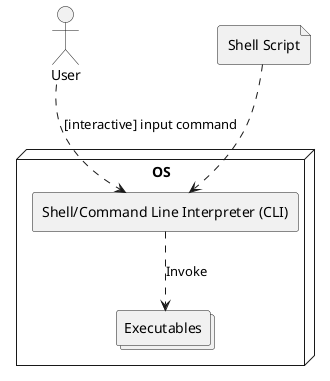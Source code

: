 @startuml

actor user as "User"
file script as "Shell Script"

node OS {    
    agent shell as "Shell/Command Line Interpreter (CLI)"
    collections apps as "Executables"
}


user -[dashed]-> shell: [interactive] input command
script -[dashed]-> shell
shell -[dashed]down-> apps: Invoke

@enduml
